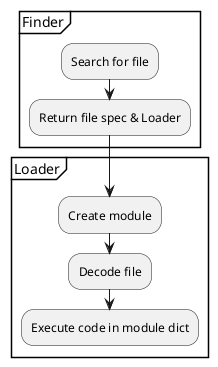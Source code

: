 

@startuml
partition Finder {
    :Search for file;
    :Return file spec & Loader;
    }
partition Loader {
    :Create module;
    :Decode file;
    :Execute code in module dict;
    }
@enduml
